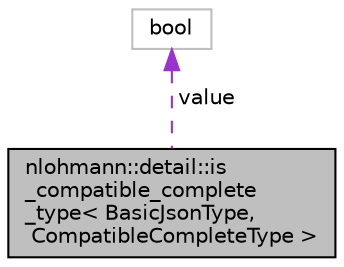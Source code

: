 digraph "nlohmann::detail::is_compatible_complete_type&lt; BasicJsonType, CompatibleCompleteType &gt;"
{
 // INTERACTIVE_SVG=YES
  edge [fontname="Helvetica",fontsize="10",labelfontname="Helvetica",labelfontsize="10"];
  node [fontname="Helvetica",fontsize="10",shape=record];
  Node1 [label="nlohmann::detail::is\l_compatible_complete\l_type\< BasicJsonType,\l CompatibleCompleteType \>",height=0.2,width=0.4,color="black", fillcolor="grey75", style="filled", fontcolor="black"];
  Node2 -> Node1 [dir="back",color="darkorchid3",fontsize="10",style="dashed",label=" value" ];
  Node2 [label="bool",height=0.2,width=0.4,color="grey75", fillcolor="white", style="filled"];
}
